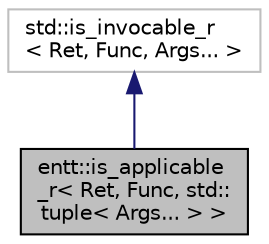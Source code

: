 digraph "entt::is_applicable_r&lt; Ret, Func, std::tuple&lt; Args... &gt; &gt;"
{
 // LATEX_PDF_SIZE
  edge [fontname="Helvetica",fontsize="10",labelfontname="Helvetica",labelfontsize="10"];
  node [fontname="Helvetica",fontsize="10",shape=record];
  Node1 [label="entt::is_applicable\l_r\< Ret, Func, std::\ltuple\< Args... \> \>",height=0.2,width=0.4,color="black", fillcolor="grey75", style="filled", fontcolor="black",tooltip="Same as std::is_invocable_r, but with tuples for arguments."];
  Node2 -> Node1 [dir="back",color="midnightblue",fontsize="10",style="solid",fontname="Helvetica"];
  Node2 [label="std::is_invocable_r\l\< Ret, Func, Args... \>",height=0.2,width=0.4,color="grey75", fillcolor="white", style="filled",tooltip=" "];
}
